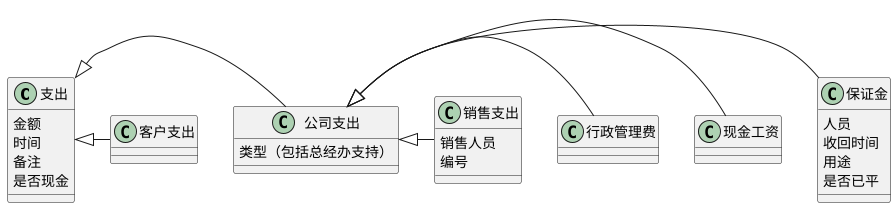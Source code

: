 @startuml online

class 支出{
    金额
    时间
    备注
    是否现金
}

class 公司支出 {
    类型（包括总经办支持）    
}

支出 <|- 公司支出

class 保证金{
    人员
    收回时间
    用途
    是否已平
}

公司支出 <|- 保证金

class 现金工资

公司支出 <|- 现金工资

class 行政管理费

公司支出 <|- 行政管理费

class 客户支出

支出 <|- 客户支出

class 销售支出{
    销售人员
    编号
}

公司支出 <|- 销售支出

@enduml